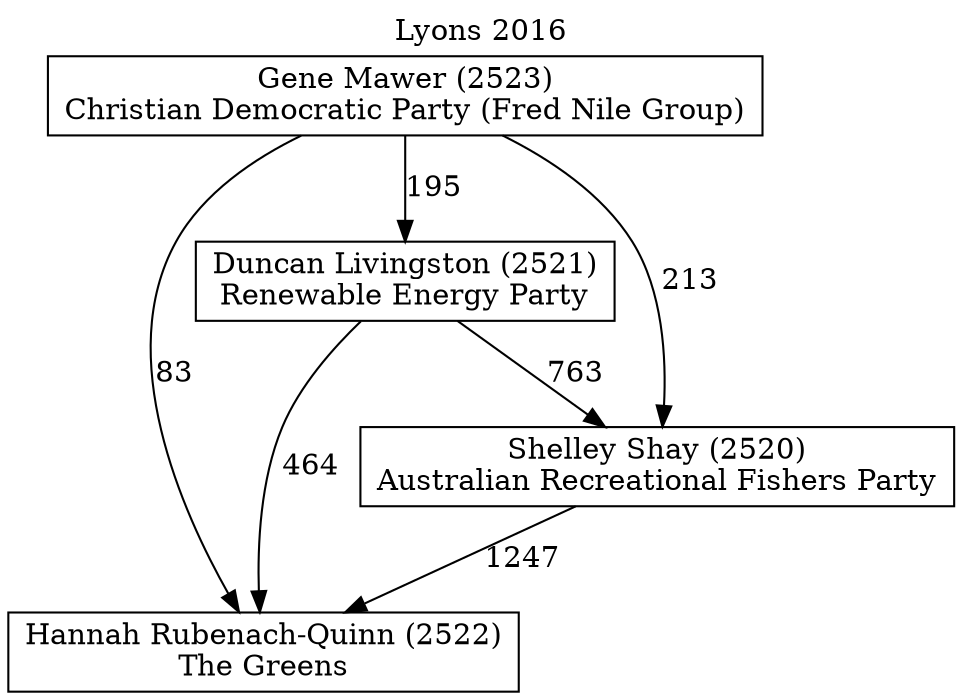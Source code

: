 // House preference flow
digraph "Hannah Rubenach-Quinn (2522)_Lyons_2016" {
	graph [label="Lyons 2016" labelloc=t mclimit=10]
	node [shape=box]
	"Hannah Rubenach-Quinn (2522)" [label="Hannah Rubenach-Quinn (2522)
The Greens"]
	"Gene Mawer (2523)" [label="Gene Mawer (2523)
Christian Democratic Party (Fred Nile Group)"]
	"Duncan Livingston (2521)" [label="Duncan Livingston (2521)
Renewable Energy Party"]
	"Shelley Shay (2520)" [label="Shelley Shay (2520)
Australian Recreational Fishers Party"]
	"Shelley Shay (2520)" -> "Hannah Rubenach-Quinn (2522)" [label=1247]
	"Gene Mawer (2523)" -> "Duncan Livingston (2521)" [label=195]
	"Duncan Livingston (2521)" -> "Shelley Shay (2520)" [label=763]
	"Duncan Livingston (2521)" -> "Hannah Rubenach-Quinn (2522)" [label=464]
	"Gene Mawer (2523)" -> "Hannah Rubenach-Quinn (2522)" [label=83]
	"Gene Mawer (2523)" -> "Shelley Shay (2520)" [label=213]
}
